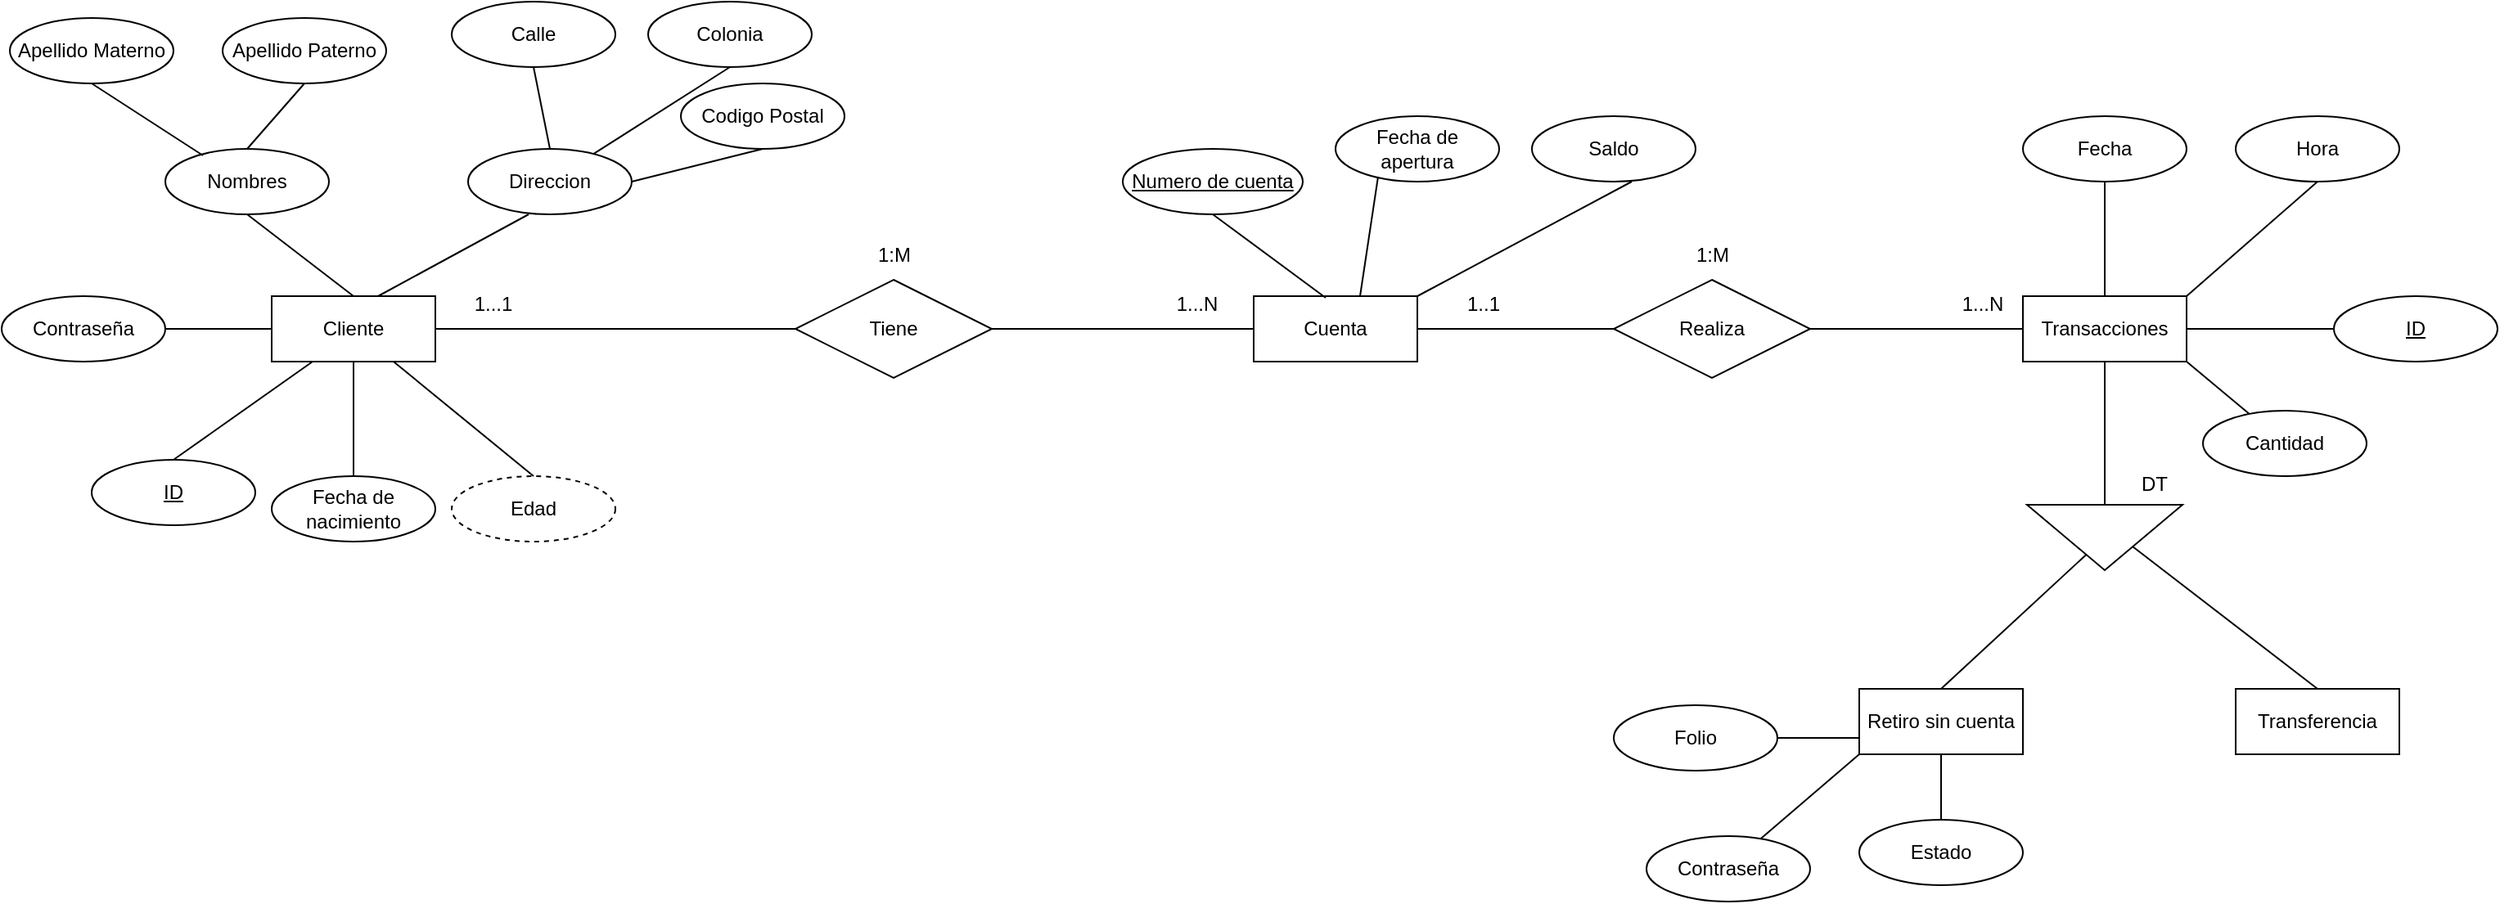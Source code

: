 <mxfile version="22.1.21" type="google">
  <diagram name="Página-1" id="Jv_WStt08cTeYdabsN60">
    <mxGraphModel dx="880" dy="468" grid="1" gridSize="10" guides="1" tooltips="1" connect="1" arrows="1" fold="1" page="1" pageScale="1" pageWidth="1654" pageHeight="2336" math="0" shadow="0">
      <root>
        <mxCell id="0" />
        <mxCell id="1" parent="0" />
        <mxCell id="It8qVt5NhBERKHaMr5VO-2" value="Cuenta" style="whiteSpace=wrap;html=1;align=center;" vertex="1" parent="1">
          <mxGeometry x="770" y="480" width="100" height="40" as="geometry" />
        </mxCell>
        <mxCell id="It8qVt5NhBERKHaMr5VO-3" value="Cliente" style="whiteSpace=wrap;html=1;align=center;" vertex="1" parent="1">
          <mxGeometry x="170" y="480" width="100" height="40" as="geometry" />
        </mxCell>
        <mxCell id="It8qVt5NhBERKHaMr5VO-4" value="&lt;u&gt;Numero de cuenta&lt;/u&gt;" style="ellipse;whiteSpace=wrap;html=1;align=center;" vertex="1" parent="1">
          <mxGeometry x="690" y="390" width="110" height="40" as="geometry" />
        </mxCell>
        <mxCell id="It8qVt5NhBERKHaMr5VO-5" value="Fecha de apertura" style="ellipse;whiteSpace=wrap;html=1;align=center;" vertex="1" parent="1">
          <mxGeometry x="820" y="370" width="100" height="40" as="geometry" />
        </mxCell>
        <mxCell id="It8qVt5NhBERKHaMr5VO-6" value="Saldo" style="ellipse;whiteSpace=wrap;html=1;align=center;" vertex="1" parent="1">
          <mxGeometry x="940" y="370" width="100" height="40" as="geometry" />
        </mxCell>
        <mxCell id="It8qVt5NhBERKHaMr5VO-7" value="" style="endArrow=none;html=1;rounded=0;entryX=1;entryY=0;entryDx=0;entryDy=0;exitX=0.61;exitY=1;exitDx=0;exitDy=0;exitPerimeter=0;" edge="1" parent="1" source="It8qVt5NhBERKHaMr5VO-6" target="It8qVt5NhBERKHaMr5VO-2">
          <mxGeometry width="50" height="50" relative="1" as="geometry">
            <mxPoint x="710" y="610" as="sourcePoint" />
            <mxPoint x="760" y="560" as="targetPoint" />
          </mxGeometry>
        </mxCell>
        <mxCell id="It8qVt5NhBERKHaMr5VO-8" value="" style="endArrow=none;html=1;rounded=0;exitX=0.44;exitY=0.025;exitDx=0;exitDy=0;exitPerimeter=0;entryX=0.5;entryY=1;entryDx=0;entryDy=0;" edge="1" parent="1" source="It8qVt5NhBERKHaMr5VO-2" target="It8qVt5NhBERKHaMr5VO-4">
          <mxGeometry width="50" height="50" relative="1" as="geometry">
            <mxPoint x="830" y="460" as="sourcePoint" />
            <mxPoint x="880" y="410" as="targetPoint" />
          </mxGeometry>
        </mxCell>
        <mxCell id="It8qVt5NhBERKHaMr5VO-9" value="" style="endArrow=none;html=1;rounded=0;exitX=0.65;exitY=0;exitDx=0;exitDy=0;exitPerimeter=0;entryX=0.26;entryY=0.925;entryDx=0;entryDy=0;entryPerimeter=0;" edge="1" parent="1" source="It8qVt5NhBERKHaMr5VO-2" target="It8qVt5NhBERKHaMr5VO-5">
          <mxGeometry width="50" height="50" relative="1" as="geometry">
            <mxPoint x="850" y="480" as="sourcePoint" />
            <mxPoint x="900" y="430" as="targetPoint" />
          </mxGeometry>
        </mxCell>
        <mxCell id="It8qVt5NhBERKHaMr5VO-10" value="Nombres" style="ellipse;whiteSpace=wrap;html=1;align=center;" vertex="1" parent="1">
          <mxGeometry x="105" y="390" width="100" height="40" as="geometry" />
        </mxCell>
        <mxCell id="It8qVt5NhBERKHaMr5VO-11" value="Apellido Paterno" style="ellipse;whiteSpace=wrap;html=1;align=center;" vertex="1" parent="1">
          <mxGeometry x="140" y="310" width="100" height="40" as="geometry" />
        </mxCell>
        <mxCell id="It8qVt5NhBERKHaMr5VO-12" value="Apellido Materno" style="ellipse;whiteSpace=wrap;html=1;align=center;" vertex="1" parent="1">
          <mxGeometry x="10" y="310" width="100" height="40" as="geometry" />
        </mxCell>
        <mxCell id="It8qVt5NhBERKHaMr5VO-13" value="" style="endArrow=none;html=1;rounded=0;exitX=0.5;exitY=0;exitDx=0;exitDy=0;entryX=0.5;entryY=1;entryDx=0;entryDy=0;" edge="1" parent="1" source="It8qVt5NhBERKHaMr5VO-3" target="It8qVt5NhBERKHaMr5VO-10">
          <mxGeometry width="50" height="50" relative="1" as="geometry">
            <mxPoint x="180" y="490" as="sourcePoint" />
            <mxPoint x="230" y="440" as="targetPoint" />
          </mxGeometry>
        </mxCell>
        <mxCell id="It8qVt5NhBERKHaMr5VO-14" value="" style="endArrow=none;html=1;rounded=0;entryX=0.5;entryY=1;entryDx=0;entryDy=0;exitX=0.5;exitY=0;exitDx=0;exitDy=0;" edge="1" parent="1" source="It8qVt5NhBERKHaMr5VO-10" target="It8qVt5NhBERKHaMr5VO-11">
          <mxGeometry width="50" height="50" relative="1" as="geometry">
            <mxPoint x="120" y="410" as="sourcePoint" />
            <mxPoint x="170" y="360" as="targetPoint" />
          </mxGeometry>
        </mxCell>
        <mxCell id="It8qVt5NhBERKHaMr5VO-15" value="" style="endArrow=none;html=1;rounded=0;entryX=0.5;entryY=1;entryDx=0;entryDy=0;exitX=0.23;exitY=0.1;exitDx=0;exitDy=0;exitPerimeter=0;" edge="1" parent="1" source="It8qVt5NhBERKHaMr5VO-10" target="It8qVt5NhBERKHaMr5VO-12">
          <mxGeometry width="50" height="50" relative="1" as="geometry">
            <mxPoint x="60" y="450" as="sourcePoint" />
            <mxPoint x="110" y="400" as="targetPoint" />
          </mxGeometry>
        </mxCell>
        <mxCell id="It8qVt5NhBERKHaMr5VO-16" value="Direccion" style="ellipse;whiteSpace=wrap;html=1;align=center;" vertex="1" parent="1">
          <mxGeometry x="290" y="390" width="100" height="40" as="geometry" />
        </mxCell>
        <mxCell id="It8qVt5NhBERKHaMr5VO-17" value="" style="endArrow=none;html=1;rounded=0;entryX=0.37;entryY=1;entryDx=0;entryDy=0;entryPerimeter=0;exitX=0.65;exitY=0;exitDx=0;exitDy=0;exitPerimeter=0;" edge="1" parent="1" source="It8qVt5NhBERKHaMr5VO-3" target="It8qVt5NhBERKHaMr5VO-16">
          <mxGeometry width="50" height="50" relative="1" as="geometry">
            <mxPoint x="200" y="490" as="sourcePoint" />
            <mxPoint x="250" y="440" as="targetPoint" />
          </mxGeometry>
        </mxCell>
        <mxCell id="It8qVt5NhBERKHaMr5VO-18" value="" style="endArrow=none;html=1;rounded=0;entryX=0.25;entryY=1;entryDx=0;entryDy=0;exitX=0.5;exitY=0;exitDx=0;exitDy=0;" edge="1" parent="1" source="It8qVt5NhBERKHaMr5VO-25" target="It8qVt5NhBERKHaMr5VO-3">
          <mxGeometry width="50" height="50" relative="1" as="geometry">
            <mxPoint x="150" y="600" as="sourcePoint" />
            <mxPoint x="190" y="560" as="targetPoint" />
          </mxGeometry>
        </mxCell>
        <mxCell id="It8qVt5NhBERKHaMr5VO-19" value="Calle" style="ellipse;whiteSpace=wrap;html=1;align=center;" vertex="1" parent="1">
          <mxGeometry x="280" y="300" width="100" height="40" as="geometry" />
        </mxCell>
        <mxCell id="It8qVt5NhBERKHaMr5VO-20" value="Colonia" style="ellipse;whiteSpace=wrap;html=1;align=center;" vertex="1" parent="1">
          <mxGeometry x="400" y="300" width="100" height="40" as="geometry" />
        </mxCell>
        <mxCell id="It8qVt5NhBERKHaMr5VO-21" value="Codigo Postal" style="ellipse;whiteSpace=wrap;html=1;align=center;" vertex="1" parent="1">
          <mxGeometry x="420" y="350" width="100" height="40" as="geometry" />
        </mxCell>
        <mxCell id="It8qVt5NhBERKHaMr5VO-22" value="" style="endArrow=none;html=1;rounded=0;exitX=0.5;exitY=0;exitDx=0;exitDy=0;entryX=0.5;entryY=1;entryDx=0;entryDy=0;" edge="1" parent="1" source="It8qVt5NhBERKHaMr5VO-16" target="It8qVt5NhBERKHaMr5VO-19">
          <mxGeometry width="50" height="50" relative="1" as="geometry">
            <mxPoint x="330" y="390" as="sourcePoint" />
            <mxPoint x="380" y="340" as="targetPoint" />
          </mxGeometry>
        </mxCell>
        <mxCell id="It8qVt5NhBERKHaMr5VO-23" value="" style="endArrow=none;html=1;rounded=0;entryX=0.5;entryY=1;entryDx=0;entryDy=0;" edge="1" parent="1" source="It8qVt5NhBERKHaMr5VO-16" target="It8qVt5NhBERKHaMr5VO-20">
          <mxGeometry width="50" height="50" relative="1" as="geometry">
            <mxPoint x="420" y="420" as="sourcePoint" />
            <mxPoint x="470" y="370" as="targetPoint" />
          </mxGeometry>
        </mxCell>
        <mxCell id="It8qVt5NhBERKHaMr5VO-24" value="" style="endArrow=none;html=1;rounded=0;entryX=0.5;entryY=1;entryDx=0;entryDy=0;entryPerimeter=0;exitX=1;exitY=0.5;exitDx=0;exitDy=0;" edge="1" parent="1" source="It8qVt5NhBERKHaMr5VO-16" target="It8qVt5NhBERKHaMr5VO-21">
          <mxGeometry width="50" height="50" relative="1" as="geometry">
            <mxPoint x="500" y="420" as="sourcePoint" />
            <mxPoint x="550" y="370" as="targetPoint" />
          </mxGeometry>
        </mxCell>
        <mxCell id="It8qVt5NhBERKHaMr5VO-25" value="&lt;u&gt;ID&lt;/u&gt;" style="ellipse;whiteSpace=wrap;html=1;align=center;" vertex="1" parent="1">
          <mxGeometry x="60" y="580" width="100" height="40" as="geometry" />
        </mxCell>
        <mxCell id="It8qVt5NhBERKHaMr5VO-26" value="Fecha de nacimiento" style="ellipse;whiteSpace=wrap;html=1;align=center;" vertex="1" parent="1">
          <mxGeometry x="170" y="590" width="100" height="40" as="geometry" />
        </mxCell>
        <mxCell id="It8qVt5NhBERKHaMr5VO-27" value="" style="endArrow=none;html=1;rounded=0;entryX=0.5;entryY=1;entryDx=0;entryDy=0;exitX=0.5;exitY=0;exitDx=0;exitDy=0;" edge="1" parent="1" source="It8qVt5NhBERKHaMr5VO-26" target="It8qVt5NhBERKHaMr5VO-3">
          <mxGeometry width="50" height="50" relative="1" as="geometry">
            <mxPoint x="190" y="610" as="sourcePoint" />
            <mxPoint x="240" y="560" as="targetPoint" />
          </mxGeometry>
        </mxCell>
        <mxCell id="It8qVt5NhBERKHaMr5VO-28" value="Edad" style="ellipse;whiteSpace=wrap;html=1;align=center;dashed=1;" vertex="1" parent="1">
          <mxGeometry x="280" y="590" width="100" height="40" as="geometry" />
        </mxCell>
        <mxCell id="It8qVt5NhBERKHaMr5VO-29" value="" style="endArrow=none;html=1;rounded=0;exitX=0.5;exitY=0;exitDx=0;exitDy=0;" edge="1" parent="1" source="It8qVt5NhBERKHaMr5VO-28" target="It8qVt5NhBERKHaMr5VO-3">
          <mxGeometry width="50" height="50" relative="1" as="geometry">
            <mxPoint x="280" y="600" as="sourcePoint" />
            <mxPoint x="220" y="540" as="targetPoint" />
          </mxGeometry>
        </mxCell>
        <mxCell id="It8qVt5NhBERKHaMr5VO-30" value="Tiene" style="shape=rhombus;perimeter=rhombusPerimeter;whiteSpace=wrap;html=1;align=center;" vertex="1" parent="1">
          <mxGeometry x="490" y="470" width="120" height="60" as="geometry" />
        </mxCell>
        <mxCell id="It8qVt5NhBERKHaMr5VO-32" value="" style="endArrow=none;html=1;rounded=0;exitX=1;exitY=0.5;exitDx=0;exitDy=0;" edge="1" parent="1" source="It8qVt5NhBERKHaMr5VO-3" target="It8qVt5NhBERKHaMr5VO-30">
          <mxGeometry width="50" height="50" relative="1" as="geometry">
            <mxPoint x="360" y="520" as="sourcePoint" />
            <mxPoint x="420" y="520" as="targetPoint" />
          </mxGeometry>
        </mxCell>
        <mxCell id="It8qVt5NhBERKHaMr5VO-36" value="" style="endArrow=none;html=1;rounded=0;entryX=0;entryY=0.5;entryDx=0;entryDy=0;" edge="1" parent="1" source="It8qVt5NhBERKHaMr5VO-37" target="It8qVt5NhBERKHaMr5VO-3">
          <mxGeometry width="50" height="50" relative="1" as="geometry">
            <mxPoint x="100" y="500" as="sourcePoint" />
            <mxPoint x="110" y="480" as="targetPoint" />
          </mxGeometry>
        </mxCell>
        <mxCell id="It8qVt5NhBERKHaMr5VO-37" value="Contraseña" style="ellipse;whiteSpace=wrap;html=1;align=center;" vertex="1" parent="1">
          <mxGeometry x="5" y="480" width="100" height="40" as="geometry" />
        </mxCell>
        <mxCell id="It8qVt5NhBERKHaMr5VO-38" value="" style="endArrow=none;html=1;rounded=0;exitX=1;exitY=0.5;exitDx=0;exitDy=0;entryX=0;entryY=0.5;entryDx=0;entryDy=0;" edge="1" parent="1" source="It8qVt5NhBERKHaMr5VO-30" target="It8qVt5NhBERKHaMr5VO-2">
          <mxGeometry width="50" height="50" relative="1" as="geometry">
            <mxPoint x="590" y="480" as="sourcePoint" />
            <mxPoint x="640" y="430" as="targetPoint" />
          </mxGeometry>
        </mxCell>
        <mxCell id="It8qVt5NhBERKHaMr5VO-39" value="" style="endArrow=none;html=1;rounded=0;exitX=1;exitY=0.5;exitDx=0;exitDy=0;entryX=0;entryY=0.5;entryDx=0;entryDy=0;" edge="1" parent="1" source="It8qVt5NhBERKHaMr5VO-41" target="It8qVt5NhBERKHaMr5VO-40">
          <mxGeometry width="50" height="50" relative="1" as="geometry">
            <mxPoint x="960" y="550" as="sourcePoint" />
            <mxPoint x="1120" y="500" as="targetPoint" />
          </mxGeometry>
        </mxCell>
        <mxCell id="It8qVt5NhBERKHaMr5VO-40" value="Transacciones" style="whiteSpace=wrap;html=1;align=center;" vertex="1" parent="1">
          <mxGeometry x="1240" y="480" width="100" height="40" as="geometry" />
        </mxCell>
        <mxCell id="It8qVt5NhBERKHaMr5VO-42" value="" style="endArrow=none;html=1;rounded=0;exitX=1;exitY=0.5;exitDx=0;exitDy=0;entryX=0;entryY=0.5;entryDx=0;entryDy=0;" edge="1" parent="1" source="It8qVt5NhBERKHaMr5VO-2" target="It8qVt5NhBERKHaMr5VO-41">
          <mxGeometry width="50" height="50" relative="1" as="geometry">
            <mxPoint x="870" y="500" as="sourcePoint" />
            <mxPoint x="1200" y="500" as="targetPoint" />
          </mxGeometry>
        </mxCell>
        <mxCell id="It8qVt5NhBERKHaMr5VO-41" value="Realiza" style="shape=rhombus;perimeter=rhombusPerimeter;whiteSpace=wrap;html=1;align=center;" vertex="1" parent="1">
          <mxGeometry x="990" y="470" width="120" height="60" as="geometry" />
        </mxCell>
        <mxCell id="It8qVt5NhBERKHaMr5VO-43" value="" style="endArrow=none;html=1;rounded=0;entryX=0.5;entryY=1;entryDx=0;entryDy=0;exitX=0;exitY=0.5;exitDx=0;exitDy=0;" edge="1" parent="1" source="It8qVt5NhBERKHaMr5VO-44" target="It8qVt5NhBERKHaMr5VO-40">
          <mxGeometry width="50" height="50" relative="1" as="geometry">
            <mxPoint x="1290" y="590" as="sourcePoint" />
            <mxPoint x="1310" y="570" as="targetPoint" />
          </mxGeometry>
        </mxCell>
        <mxCell id="It8qVt5NhBERKHaMr5VO-44" value="" style="triangle;whiteSpace=wrap;html=1;rotation=90;" vertex="1" parent="1">
          <mxGeometry x="1270" y="580" width="40" height="95" as="geometry" />
        </mxCell>
        <mxCell id="It8qVt5NhBERKHaMr5VO-45" value="DT" style="text;html=1;align=center;verticalAlign=middle;resizable=0;points=[];autosize=1;strokeColor=none;fillColor=none;" vertex="1" parent="1">
          <mxGeometry x="1300" y="580" width="40" height="30" as="geometry" />
        </mxCell>
        <mxCell id="It8qVt5NhBERKHaMr5VO-48" value="" style="endArrow=none;html=1;rounded=0;entryX=0.638;entryY=0.321;entryDx=0;entryDy=0;entryPerimeter=0;exitX=0.5;exitY=0;exitDx=0;exitDy=0;" edge="1" parent="1" source="It8qVt5NhBERKHaMr5VO-52" target="It8qVt5NhBERKHaMr5VO-44">
          <mxGeometry width="50" height="50" relative="1" as="geometry">
            <mxPoint x="1350" y="680" as="sourcePoint" />
            <mxPoint x="1316" y="640" as="targetPoint" />
          </mxGeometry>
        </mxCell>
        <mxCell id="It8qVt5NhBERKHaMr5VO-49" value="Retiro sin cuenta" style="whiteSpace=wrap;html=1;align=center;" vertex="1" parent="1">
          <mxGeometry x="1140" y="720" width="100" height="40" as="geometry" />
        </mxCell>
        <mxCell id="It8qVt5NhBERKHaMr5VO-51" value="" style="endArrow=none;html=1;rounded=0;entryX=0.5;entryY=0;entryDx=0;entryDy=0;" edge="1" parent="1" source="It8qVt5NhBERKHaMr5VO-44" target="It8qVt5NhBERKHaMr5VO-49">
          <mxGeometry width="50" height="50" relative="1" as="geometry">
            <mxPoint x="1199.289" y="677.5" as="sourcePoint" />
            <mxPoint x="1230" y="670" as="targetPoint" />
          </mxGeometry>
        </mxCell>
        <mxCell id="It8qVt5NhBERKHaMr5VO-52" value="Transferencia" style="whiteSpace=wrap;html=1;align=center;" vertex="1" parent="1">
          <mxGeometry x="1370" y="720" width="100" height="40" as="geometry" />
        </mxCell>
        <mxCell id="It8qVt5NhBERKHaMr5VO-53" value="" style="endArrow=none;html=1;rounded=0;exitX=1;exitY=0.5;exitDx=0;exitDy=0;" edge="1" parent="1" source="It8qVt5NhBERKHaMr5VO-40">
          <mxGeometry width="50" height="50" relative="1" as="geometry">
            <mxPoint x="1360" y="470" as="sourcePoint" />
            <mxPoint x="1430" y="500" as="targetPoint" />
          </mxGeometry>
        </mxCell>
        <mxCell id="It8qVt5NhBERKHaMr5VO-54" value="" style="endArrow=none;html=1;rounded=0;" edge="1" parent="1">
          <mxGeometry width="50" height="50" relative="1" as="geometry">
            <mxPoint x="1340" y="480" as="sourcePoint" />
            <mxPoint x="1420" y="410" as="targetPoint" />
          </mxGeometry>
        </mxCell>
        <mxCell id="It8qVt5NhBERKHaMr5VO-55" value="" style="endArrow=none;html=1;rounded=0;exitX=0.5;exitY=0;exitDx=0;exitDy=0;" edge="1" parent="1" source="It8qVt5NhBERKHaMr5VO-40">
          <mxGeometry width="50" height="50" relative="1" as="geometry">
            <mxPoint x="1290" y="450" as="sourcePoint" />
            <mxPoint x="1290" y="410" as="targetPoint" />
          </mxGeometry>
        </mxCell>
        <mxCell id="It8qVt5NhBERKHaMr5VO-59" value="" style="endArrow=none;html=1;rounded=0;" edge="1" parent="1" source="It8qVt5NhBERKHaMr5VO-75" target="It8qVt5NhBERKHaMr5VO-49">
          <mxGeometry width="50" height="50" relative="1" as="geometry">
            <mxPoint x="1190" y="820" as="sourcePoint" />
            <mxPoint x="1220" y="800" as="targetPoint" />
          </mxGeometry>
        </mxCell>
        <mxCell id="It8qVt5NhBERKHaMr5VO-61" value="" style="endArrow=none;html=1;rounded=0;entryX=0;entryY=0.75;entryDx=0;entryDy=0;exitX=1;exitY=0.5;exitDx=0;exitDy=0;" edge="1" parent="1" source="It8qVt5NhBERKHaMr5VO-78" target="It8qVt5NhBERKHaMr5VO-49">
          <mxGeometry width="50" height="50" relative="1" as="geometry">
            <mxPoint x="1050" y="750" as="sourcePoint" />
            <mxPoint x="1080" y="780" as="targetPoint" />
          </mxGeometry>
        </mxCell>
        <mxCell id="It8qVt5NhBERKHaMr5VO-64" value="" style="endArrow=none;html=1;rounded=0;entryX=0;entryY=1;entryDx=0;entryDy=0;exitX=1;exitY=0;exitDx=0;exitDy=0;" edge="1" parent="1" target="It8qVt5NhBERKHaMr5VO-49">
          <mxGeometry width="50" height="50" relative="1" as="geometry">
            <mxPoint x="1070" y="820" as="sourcePoint" />
            <mxPoint x="1130" y="780" as="targetPoint" />
          </mxGeometry>
        </mxCell>
        <mxCell id="It8qVt5NhBERKHaMr5VO-65" value="1...N" style="text;html=1;align=center;verticalAlign=middle;resizable=0;points=[];autosize=1;strokeColor=none;fillColor=none;" vertex="1" parent="1">
          <mxGeometry x="1190" y="470" width="50" height="30" as="geometry" />
        </mxCell>
        <mxCell id="It8qVt5NhBERKHaMr5VO-67" value="" style="endArrow=none;html=1;rounded=0;entryX=1;entryY=1;entryDx=0;entryDy=0;" edge="1" parent="1" source="It8qVt5NhBERKHaMr5VO-74" target="It8qVt5NhBERKHaMr5VO-40">
          <mxGeometry width="50" height="50" relative="1" as="geometry">
            <mxPoint x="1400" y="570" as="sourcePoint" />
            <mxPoint x="1450" y="560" as="targetPoint" />
          </mxGeometry>
        </mxCell>
        <mxCell id="It8qVt5NhBERKHaMr5VO-68" value="1..1" style="text;html=1;align=center;verticalAlign=middle;resizable=0;points=[];autosize=1;strokeColor=none;fillColor=none;" vertex="1" parent="1">
          <mxGeometry x="890" y="470" width="40" height="30" as="geometry" />
        </mxCell>
        <mxCell id="It8qVt5NhBERKHaMr5VO-69" value="1:M" style="text;html=1;align=center;verticalAlign=middle;resizable=0;points=[];autosize=1;strokeColor=none;fillColor=none;" vertex="1" parent="1">
          <mxGeometry x="1030" y="440" width="40" height="30" as="geometry" />
        </mxCell>
        <mxCell id="It8qVt5NhBERKHaMr5VO-71" value="Hora" style="ellipse;whiteSpace=wrap;html=1;align=center;" vertex="1" parent="1">
          <mxGeometry x="1370" y="370" width="100" height="40" as="geometry" />
        </mxCell>
        <mxCell id="It8qVt5NhBERKHaMr5VO-72" value="Fecha" style="ellipse;whiteSpace=wrap;html=1;align=center;" vertex="1" parent="1">
          <mxGeometry x="1240" y="370" width="100" height="40" as="geometry" />
        </mxCell>
        <mxCell id="It8qVt5NhBERKHaMr5VO-73" value="ID" style="ellipse;whiteSpace=wrap;html=1;align=center;fontStyle=4;" vertex="1" parent="1">
          <mxGeometry x="1430" y="480" width="100" height="40" as="geometry" />
        </mxCell>
        <mxCell id="It8qVt5NhBERKHaMr5VO-74" value="Cantidad" style="ellipse;whiteSpace=wrap;html=1;align=center;" vertex="1" parent="1">
          <mxGeometry x="1350" y="550" width="100" height="40" as="geometry" />
        </mxCell>
        <mxCell id="It8qVt5NhBERKHaMr5VO-76" value="" style="endArrow=none;html=1;rounded=0;" edge="1" parent="1" target="It8qVt5NhBERKHaMr5VO-75">
          <mxGeometry width="50" height="50" relative="1" as="geometry">
            <mxPoint x="1190" y="820" as="sourcePoint" />
            <mxPoint x="1190" y="760" as="targetPoint" />
          </mxGeometry>
        </mxCell>
        <mxCell id="It8qVt5NhBERKHaMr5VO-75" value="Estado" style="ellipse;whiteSpace=wrap;html=1;align=center;" vertex="1" parent="1">
          <mxGeometry x="1140" y="800" width="100" height="40" as="geometry" />
        </mxCell>
        <mxCell id="It8qVt5NhBERKHaMr5VO-77" value="Contraseña" style="ellipse;whiteSpace=wrap;html=1;align=center;" vertex="1" parent="1">
          <mxGeometry x="1010" y="810" width="100" height="40" as="geometry" />
        </mxCell>
        <mxCell id="It8qVt5NhBERKHaMr5VO-78" value="Folio" style="ellipse;whiteSpace=wrap;html=1;align=center;" vertex="1" parent="1">
          <mxGeometry x="990" y="730" width="100" height="40" as="geometry" />
        </mxCell>
        <mxCell id="It8qVt5NhBERKHaMr5VO-80" value="1...N" style="text;html=1;align=center;verticalAlign=middle;resizable=0;points=[];autosize=1;strokeColor=none;fillColor=none;" vertex="1" parent="1">
          <mxGeometry x="710" y="470" width="50" height="30" as="geometry" />
        </mxCell>
        <mxCell id="It8qVt5NhBERKHaMr5VO-81" value="1...1" style="text;html=1;align=center;verticalAlign=middle;resizable=0;points=[];autosize=1;strokeColor=none;fillColor=none;" vertex="1" parent="1">
          <mxGeometry x="280" y="470" width="50" height="30" as="geometry" />
        </mxCell>
        <mxCell id="It8qVt5NhBERKHaMr5VO-82" value="1:M" style="text;html=1;align=center;verticalAlign=middle;resizable=0;points=[];autosize=1;strokeColor=none;fillColor=none;" vertex="1" parent="1">
          <mxGeometry x="530" y="440" width="40" height="30" as="geometry" />
        </mxCell>
      </root>
    </mxGraphModel>
  </diagram>
</mxfile>
